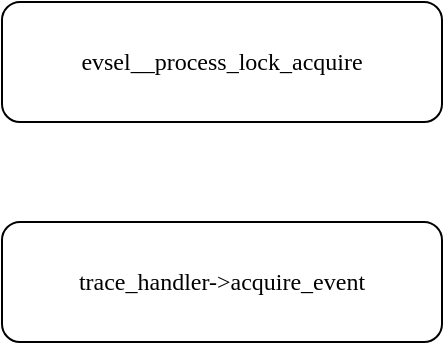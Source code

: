 <mxfile version="21.6.5" type="github">
  <diagram name="第 1 页" id="CiMwP2PX4JYPRJ08ywve">
    <mxGraphModel dx="970" dy="653" grid="1" gridSize="10" guides="1" tooltips="1" connect="1" arrows="1" fold="1" page="1" pageScale="1" pageWidth="827" pageHeight="1169" math="0" shadow="0">
      <root>
        <mxCell id="0" />
        <mxCell id="1" parent="0" />
        <mxCell id="78PZBRgPvVRQfRtg8AEz-1" value="trace_handler-&amp;gt;acquire_event" style="rounded=1;whiteSpace=wrap;html=1;fontFamily=Verdana;" vertex="1" parent="1">
          <mxGeometry x="140" y="270" width="220" height="60" as="geometry" />
        </mxCell>
        <mxCell id="78PZBRgPvVRQfRtg8AEz-2" value="evsel__process_lock_acquire" style="rounded=1;whiteSpace=wrap;html=1;fontFamily=Verdana;" vertex="1" parent="1">
          <mxGeometry x="140" y="160" width="220" height="60" as="geometry" />
        </mxCell>
      </root>
    </mxGraphModel>
  </diagram>
</mxfile>
